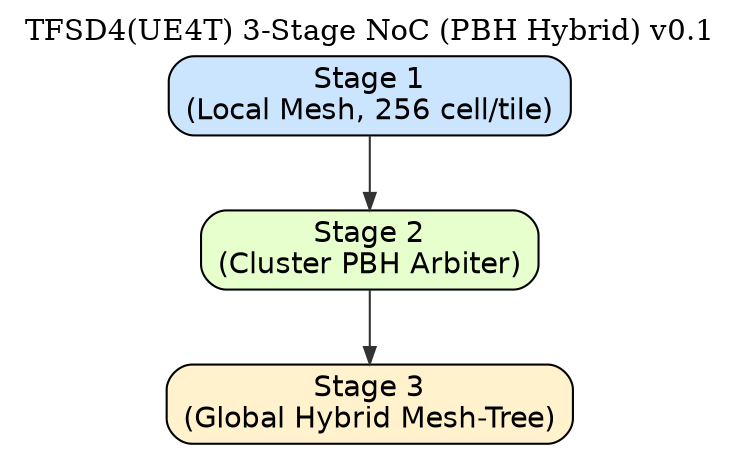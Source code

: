digraph NMC_NOC {
  label = "TFSD4(UE4T) 3-Stage NoC (PBH Hybrid) v0.1";
  labelloc = "t";

  rankdir=TB;
  node [shape=box, style="rounded,filled", fontname="Helvetica"];
  edge [color="#333333", arrowsize=0.8];

  stage1 [label="Stage 1\n(Local Mesh, 256 cell/tile)", fillcolor="#CCE5FF"];
  stage2 [label="Stage 2\n(Cluster PBH Arbiter)", fillcolor="#E6FFCC"];
  stage3 [label="Stage 3\n(Global Hybrid Mesh-Tree)", fillcolor="#FFF2CC"];

  stage1 -> stage2 -> stage3;
}